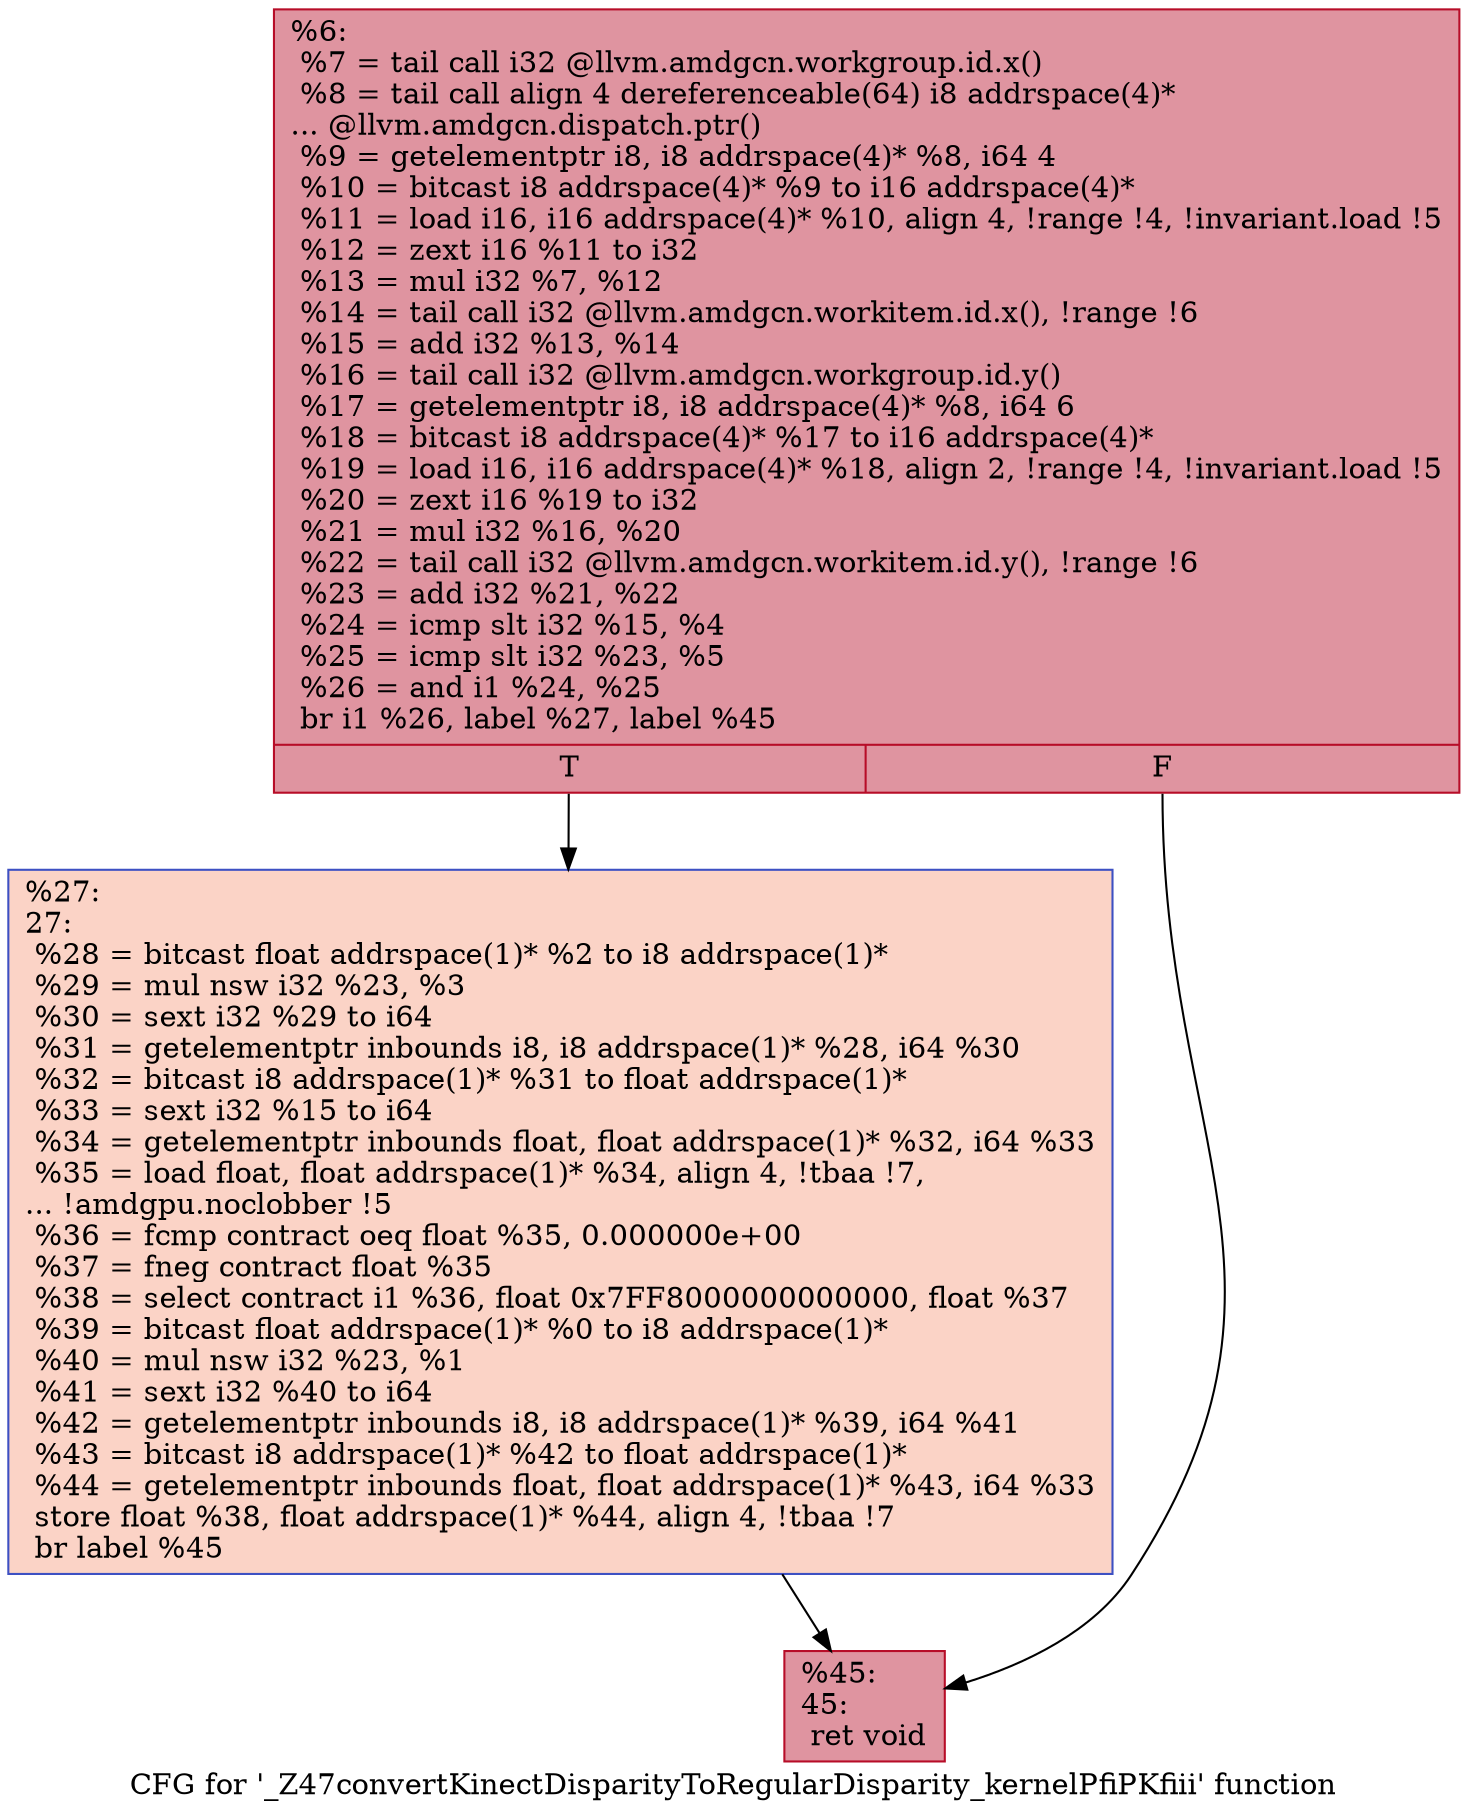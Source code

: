digraph "CFG for '_Z47convertKinectDisparityToRegularDisparity_kernelPfiPKfiii' function" {
	label="CFG for '_Z47convertKinectDisparityToRegularDisparity_kernelPfiPKfiii' function";

	Node0x51fb710 [shape=record,color="#b70d28ff", style=filled, fillcolor="#b70d2870",label="{%6:\l  %7 = tail call i32 @llvm.amdgcn.workgroup.id.x()\l  %8 = tail call align 4 dereferenceable(64) i8 addrspace(4)*\l... @llvm.amdgcn.dispatch.ptr()\l  %9 = getelementptr i8, i8 addrspace(4)* %8, i64 4\l  %10 = bitcast i8 addrspace(4)* %9 to i16 addrspace(4)*\l  %11 = load i16, i16 addrspace(4)* %10, align 4, !range !4, !invariant.load !5\l  %12 = zext i16 %11 to i32\l  %13 = mul i32 %7, %12\l  %14 = tail call i32 @llvm.amdgcn.workitem.id.x(), !range !6\l  %15 = add i32 %13, %14\l  %16 = tail call i32 @llvm.amdgcn.workgroup.id.y()\l  %17 = getelementptr i8, i8 addrspace(4)* %8, i64 6\l  %18 = bitcast i8 addrspace(4)* %17 to i16 addrspace(4)*\l  %19 = load i16, i16 addrspace(4)* %18, align 2, !range !4, !invariant.load !5\l  %20 = zext i16 %19 to i32\l  %21 = mul i32 %16, %20\l  %22 = tail call i32 @llvm.amdgcn.workitem.id.y(), !range !6\l  %23 = add i32 %21, %22\l  %24 = icmp slt i32 %15, %4\l  %25 = icmp slt i32 %23, %5\l  %26 = and i1 %24, %25\l  br i1 %26, label %27, label %45\l|{<s0>T|<s1>F}}"];
	Node0x51fb710:s0 -> Node0x51ff120;
	Node0x51fb710:s1 -> Node0x51ff1b0;
	Node0x51ff120 [shape=record,color="#3d50c3ff", style=filled, fillcolor="#f59c7d70",label="{%27:\l27:                                               \l  %28 = bitcast float addrspace(1)* %2 to i8 addrspace(1)*\l  %29 = mul nsw i32 %23, %3\l  %30 = sext i32 %29 to i64\l  %31 = getelementptr inbounds i8, i8 addrspace(1)* %28, i64 %30\l  %32 = bitcast i8 addrspace(1)* %31 to float addrspace(1)*\l  %33 = sext i32 %15 to i64\l  %34 = getelementptr inbounds float, float addrspace(1)* %32, i64 %33\l  %35 = load float, float addrspace(1)* %34, align 4, !tbaa !7,\l... !amdgpu.noclobber !5\l  %36 = fcmp contract oeq float %35, 0.000000e+00\l  %37 = fneg contract float %35\l  %38 = select contract i1 %36, float 0x7FF8000000000000, float %37\l  %39 = bitcast float addrspace(1)* %0 to i8 addrspace(1)*\l  %40 = mul nsw i32 %23, %1\l  %41 = sext i32 %40 to i64\l  %42 = getelementptr inbounds i8, i8 addrspace(1)* %39, i64 %41\l  %43 = bitcast i8 addrspace(1)* %42 to float addrspace(1)*\l  %44 = getelementptr inbounds float, float addrspace(1)* %43, i64 %33\l  store float %38, float addrspace(1)* %44, align 4, !tbaa !7\l  br label %45\l}"];
	Node0x51ff120 -> Node0x51ff1b0;
	Node0x51ff1b0 [shape=record,color="#b70d28ff", style=filled, fillcolor="#b70d2870",label="{%45:\l45:                                               \l  ret void\l}"];
}
